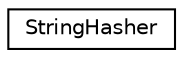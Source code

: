 digraph "Graphical Class Hierarchy"
{
  edge [fontname="Helvetica",fontsize="10",labelfontname="Helvetica",labelfontsize="10"];
  node [fontname="Helvetica",fontsize="10",shape=record];
  rankdir="LR";
  Node0 [label="StringHasher",height=0.2,width=0.4,color="black", fillcolor="white", style="filled",URL="$structkaldi_1_1StringHasher.html",tooltip="A hashing function object for strings. "];
}

